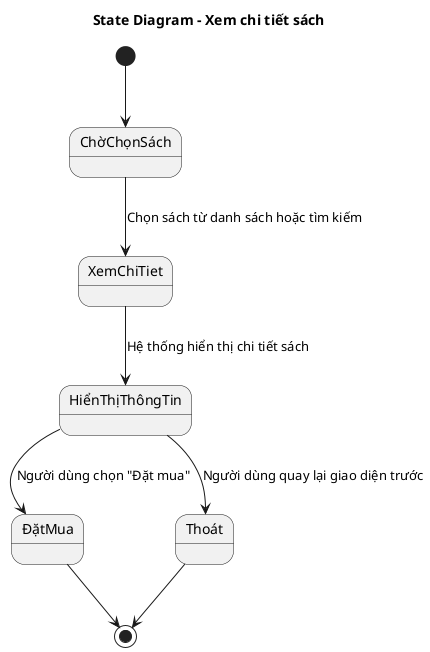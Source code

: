 @startuml
title State Diagram – Xem chi tiết sách

[*] --> ChờChọnSách

ChờChọnSách --> XemChiTiet : Chọn sách từ danh sách hoặc tìm kiếm

XemChiTiet --> HiểnThịThôngTin : Hệ thống hiển thị chi tiết sách

HiểnThịThôngTin --> ĐặtMua : Người dùng chọn "Đặt mua"
HiểnThịThôngTin --> Thoát : Người dùng quay lại giao diện trước

ĐặtMua --> [*]
Thoát --> [*]

@enduml
